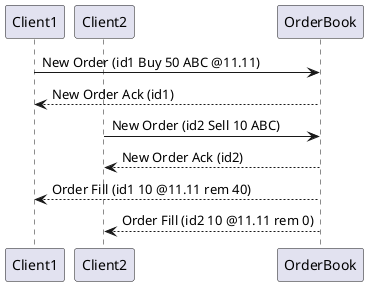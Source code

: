 @startuml
participant Client1 order 10
participant Client2 order 20
participant OrderBook order 30

Client1 -> OrderBook: New Order (id1 Buy 50 ABC @11.11)
OrderBook --> Client1: New Order Ack (id1)

Client2 -> OrderBook: New Order (id2 Sell 10 ABC)
OrderBook --> Client2: New Order Ack (id2)

OrderBook --> Client1: Order Fill (id1 10 @11.11 rem 40)
OrderBook --> Client2: Order Fill (id2 10 @11.11 rem 0)

@enduml